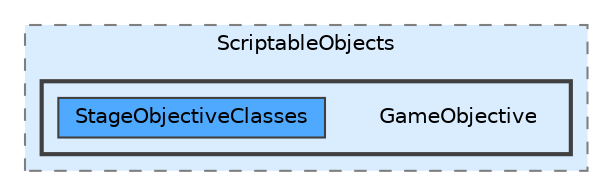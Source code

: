 digraph "Q:/IdleWave/Projet/Assets/Scripts/RogueGenesia/ScriptableObjects/GameObjective"
{
 // LATEX_PDF_SIZE
  bgcolor="transparent";
  edge [fontname=Helvetica,fontsize=10,labelfontname=Helvetica,labelfontsize=10];
  node [fontname=Helvetica,fontsize=10,shape=box,height=0.2,width=0.4];
  compound=true
  subgraph clusterdir_b126eae8dc8e4603e91a4f47216e00aa {
    graph [ bgcolor="#daedff", pencolor="grey50", label="ScriptableObjects", fontname=Helvetica,fontsize=10 style="filled,dashed", URL="dir_b126eae8dc8e4603e91a4f47216e00aa.html",tooltip=""]
  subgraph clusterdir_ce10be526171a78bdae6b5169f9670c6 {
    graph [ bgcolor="#daedff", pencolor="grey25", label="", fontname=Helvetica,fontsize=10 style="filled,bold", URL="dir_ce10be526171a78bdae6b5169f9670c6.html",tooltip=""]
    dir_ce10be526171a78bdae6b5169f9670c6 [shape=plaintext, label="GameObjective"];
  dir_41bded4723c11818d751fdc847260ba0 [label="StageObjectiveClasses", fillcolor="#4ea9ff", color="grey25", style="filled", URL="dir_41bded4723c11818d751fdc847260ba0.html",tooltip=""];
  }
  }
}
